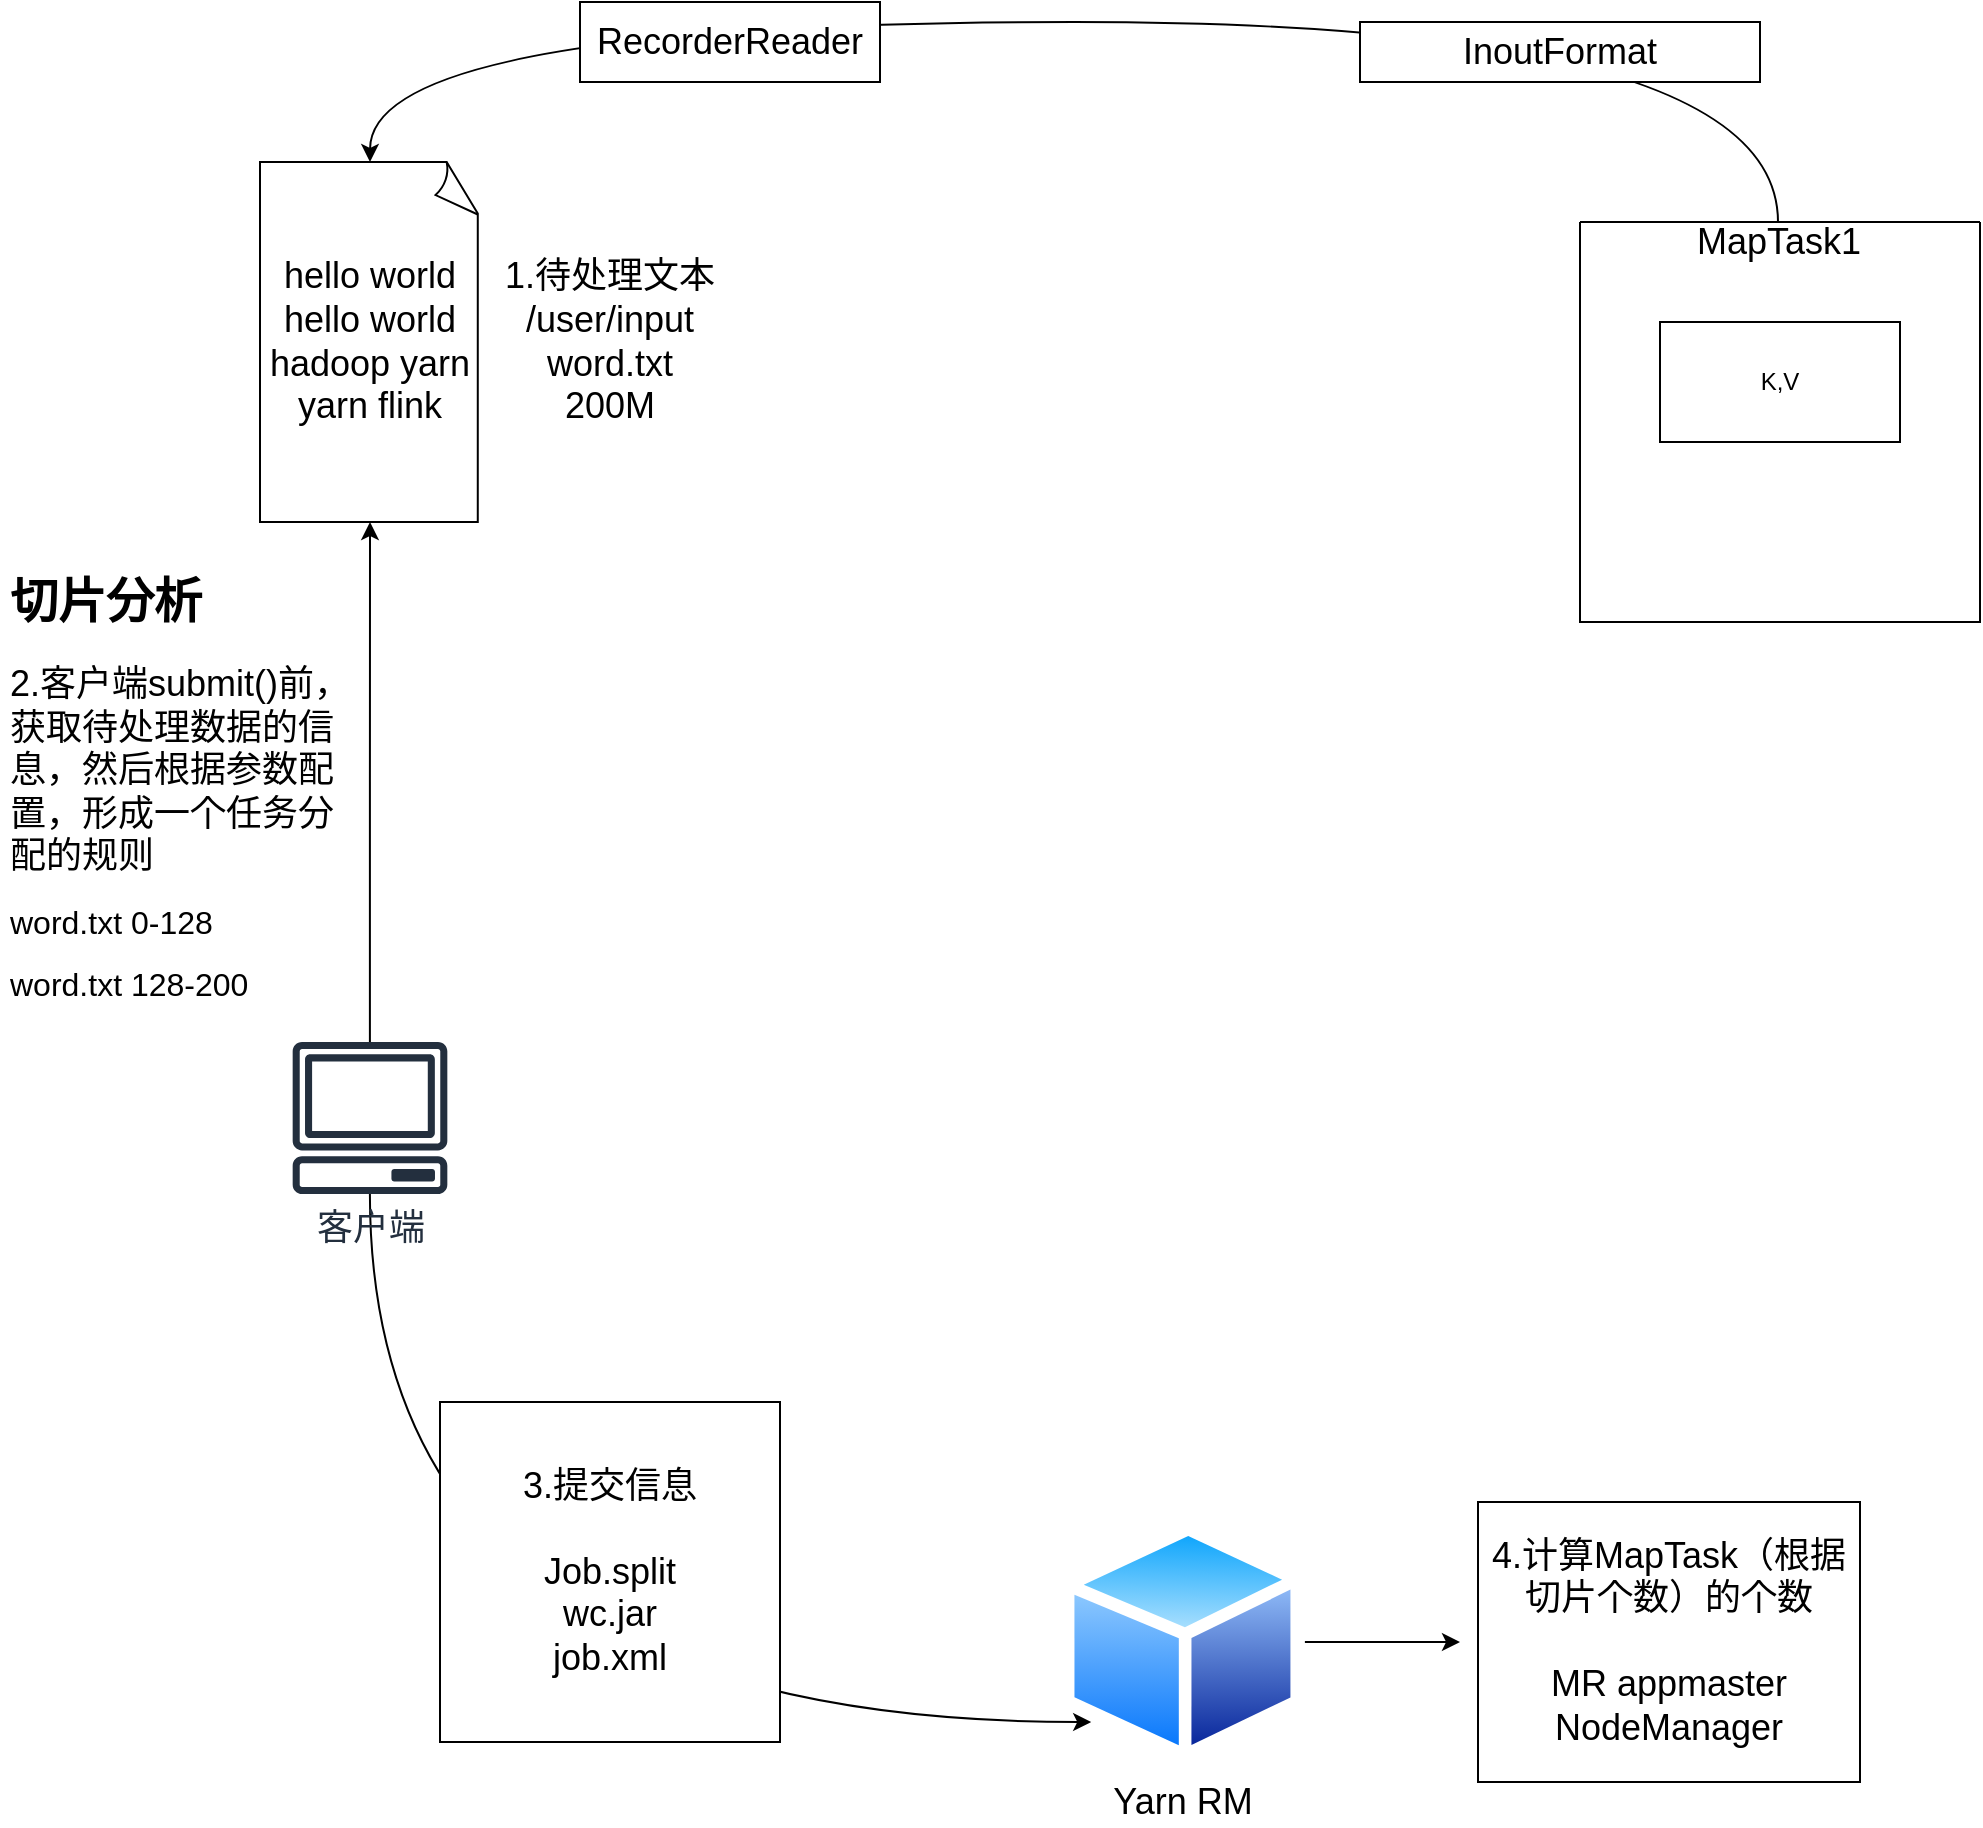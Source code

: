 <mxfile version="14.6.11" type="github"><diagram id="MODG4XnilMhg3Cn-w2Mb" name="第 1 页"><mxGraphModel dx="5557" dy="762" grid="1" gridSize="10" guides="1" tooltips="1" connect="1" arrows="1" fold="1" page="1" pageScale="1" pageWidth="827" pageHeight="1169" math="0" shadow="0"><root><mxCell id="0"/><mxCell id="1" parent="0"/><mxCell id="nWcJwZeVQ_L7U5erI1Cf-1" value="&lt;font style=&quot;font-size: 18px&quot;&gt;hello world&lt;br&gt;hello world&lt;br&gt;hadoop yarn&lt;br&gt;yarn flink&lt;/font&gt;" style="whiteSpace=wrap;html=1;shape=mxgraph.basic.document" vertex="1" parent="1"><mxGeometry x="-3290" y="90" width="110" height="180" as="geometry"/></mxCell><mxCell id="nWcJwZeVQ_L7U5erI1Cf-2" value="&lt;font style=&quot;font-size: 18px&quot;&gt;1.待处理文本&lt;br&gt;/user/input&lt;br&gt;word.txt&lt;br&gt;200M&lt;br&gt;&lt;/font&gt;" style="text;html=1;strokeColor=none;fillColor=none;align=center;verticalAlign=middle;whiteSpace=wrap;rounded=0;" vertex="1" parent="1"><mxGeometry x="-3170" y="170" width="110" height="20" as="geometry"/></mxCell><mxCell id="nWcJwZeVQ_L7U5erI1Cf-7" style="edgeStyle=orthogonalEdgeStyle;rounded=0;orthogonalLoop=1;jettySize=auto;html=1;entryX=0.5;entryY=1;entryDx=0;entryDy=0;entryPerimeter=0;" edge="1" parent="1" source="nWcJwZeVQ_L7U5erI1Cf-6" target="nWcJwZeVQ_L7U5erI1Cf-1"><mxGeometry relative="1" as="geometry"/></mxCell><mxCell id="nWcJwZeVQ_L7U5erI1Cf-14" style="edgeStyle=orthogonalEdgeStyle;rounded=0;orthogonalLoop=1;jettySize=auto;html=1;curved=1;" edge="1" parent="1" source="nWcJwZeVQ_L7U5erI1Cf-6" target="nWcJwZeVQ_L7U5erI1Cf-11"><mxGeometry relative="1" as="geometry"><Array as="points"><mxPoint x="-3235" y="870"/></Array></mxGeometry></mxCell><mxCell id="nWcJwZeVQ_L7U5erI1Cf-6" value="&lt;font style=&quot;font-size: 18px&quot;&gt;客户端&lt;/font&gt;" style="outlineConnect=0;fontColor=#232F3E;gradientColor=none;fillColor=#232F3E;strokeColor=none;dashed=0;verticalLabelPosition=bottom;verticalAlign=top;align=center;html=1;fontSize=12;fontStyle=0;aspect=fixed;pointerEvents=1;shape=mxgraph.aws4.client;" vertex="1" parent="1"><mxGeometry x="-3274" y="530" width="78" height="76" as="geometry"/></mxCell><mxCell id="nWcJwZeVQ_L7U5erI1Cf-9" value="&lt;h1&gt;切片分析&lt;/h1&gt;&lt;p&gt;&lt;font style=&quot;font-size: 18px&quot;&gt;2.客户端submit()前，获取待处理数据的信息，然后根据参数配置，形成一个任务分配的规则&lt;/font&gt;&lt;/p&gt;&lt;p&gt;&lt;font size=&quot;3&quot;&gt;word.txt 0-128&lt;/font&gt;&lt;/p&gt;&lt;p&gt;&lt;font size=&quot;3&quot;&gt;word.txt 128-200&lt;/font&gt;&lt;/p&gt;" style="text;html=1;strokeColor=none;fillColor=none;spacing=5;spacingTop=-20;whiteSpace=wrap;overflow=hidden;rounded=0;" vertex="1" parent="1"><mxGeometry x="-3420" y="290" width="180" height="230" as="geometry"/></mxCell><mxCell id="nWcJwZeVQ_L7U5erI1Cf-16" style="edgeStyle=orthogonalEdgeStyle;curved=1;rounded=0;orthogonalLoop=1;jettySize=auto;html=1;" edge="1" parent="1" source="nWcJwZeVQ_L7U5erI1Cf-11"><mxGeometry relative="1" as="geometry"><mxPoint x="-2690" y="830" as="targetPoint"/></mxGeometry></mxCell><mxCell id="nWcJwZeVQ_L7U5erI1Cf-11" value="&lt;font style=&quot;font-size: 18px&quot;&gt;Yarn RM&lt;/font&gt;" style="aspect=fixed;perimeter=ellipsePerimeter;html=1;align=center;shadow=0;dashed=0;spacingTop=3;image;image=img/lib/active_directory/generic_node.svg;" vertex="1" parent="1"><mxGeometry x="-2890" y="770" width="122.45" height="120" as="geometry"/></mxCell><mxCell id="nWcJwZeVQ_L7U5erI1Cf-15" value="&lt;font style=&quot;font-size: 18px&quot;&gt;3.提交信息&lt;br&gt;&lt;br&gt;Job.split&lt;br&gt;wc.jar&lt;br&gt;job.xml&lt;/font&gt;" style="whiteSpace=wrap;html=1;aspect=fixed;" vertex="1" parent="1"><mxGeometry x="-3200" y="710" width="170" height="170" as="geometry"/></mxCell><mxCell id="nWcJwZeVQ_L7U5erI1Cf-17" value="&lt;font style=&quot;font-size: 18px&quot;&gt;4.计算MapTask（根据切片个数）的个数&lt;br&gt;&lt;br&gt;MR appmaster&lt;br&gt;NodeManager&lt;br&gt;&lt;/font&gt;" style="rounded=0;whiteSpace=wrap;html=1;" vertex="1" parent="1"><mxGeometry x="-2681" y="760" width="191" height="140" as="geometry"/></mxCell><mxCell id="nWcJwZeVQ_L7U5erI1Cf-18" value="" style="swimlane;startSize=0;" vertex="1" parent="1"><mxGeometry x="-2630" y="120" width="200" height="200" as="geometry"><mxRectangle x="-2870" y="400" width="50" height="40" as="alternateBounds"/></mxGeometry></mxCell><mxCell id="nWcJwZeVQ_L7U5erI1Cf-19" value="&lt;font style=&quot;font-size: 18px&quot;&gt;MapTask1&lt;/font&gt;" style="text;html=1;align=center;verticalAlign=middle;resizable=0;points=[];autosize=1;strokeColor=none;" vertex="1" parent="nWcJwZeVQ_L7U5erI1Cf-18"><mxGeometry x="49" width="100" height="20" as="geometry"/></mxCell><mxCell id="nWcJwZeVQ_L7U5erI1Cf-20" value="K,V" style="whiteSpace=wrap;html=1;" vertex="1" parent="nWcJwZeVQ_L7U5erI1Cf-18"><mxGeometry x="40" y="50" width="120" height="60" as="geometry"/></mxCell><mxCell id="nWcJwZeVQ_L7U5erI1Cf-21" style="edgeStyle=orthogonalEdgeStyle;curved=1;rounded=0;orthogonalLoop=1;jettySize=auto;html=1;entryX=0.5;entryY=0;entryDx=0;entryDy=0;entryPerimeter=0;" edge="1" parent="1" source="nWcJwZeVQ_L7U5erI1Cf-19" target="nWcJwZeVQ_L7U5erI1Cf-1"><mxGeometry relative="1" as="geometry"><Array as="points"><mxPoint x="-2531" y="20"/><mxPoint x="-3235" y="20"/></Array></mxGeometry></mxCell><mxCell id="nWcJwZeVQ_L7U5erI1Cf-22" value="&lt;font style=&quot;font-size: 18px&quot;&gt;InoutFormat&lt;/font&gt;" style="rounded=0;whiteSpace=wrap;html=1;" vertex="1" parent="1"><mxGeometry x="-2740" y="20" width="200" height="30" as="geometry"/></mxCell><mxCell id="nWcJwZeVQ_L7U5erI1Cf-23" value="&lt;font style=&quot;font-size: 18px&quot;&gt;RecorderReader&lt;/font&gt;" style="rounded=0;whiteSpace=wrap;html=1;" vertex="1" parent="1"><mxGeometry x="-3130" y="10" width="150" height="40" as="geometry"/></mxCell></root></mxGraphModel></diagram></mxfile>